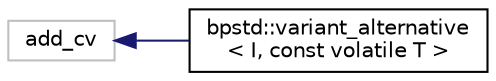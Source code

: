 digraph "Graphical Class Hierarchy"
{
 // LATEX_PDF_SIZE
  edge [fontname="Helvetica",fontsize="10",labelfontname="Helvetica",labelfontsize="10"];
  node [fontname="Helvetica",fontsize="10",shape=record];
  rankdir="LR";
  Node93 [label="add_cv",height=0.2,width=0.4,color="grey75", fillcolor="white", style="filled",tooltip=" "];
  Node93 -> Node0 [dir="back",color="midnightblue",fontsize="10",style="solid",fontname="Helvetica"];
  Node0 [label="bpstd::variant_alternative\l\< I, const volatile T \>",height=0.2,width=0.4,color="black", fillcolor="white", style="filled",URL="$d0/de7/structbpstd_1_1variant__alternative_3_01_i_00_01const_01volatile_01_t_01_4.html",tooltip=" "];
}
